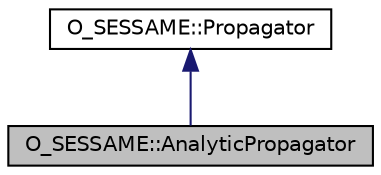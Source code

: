 digraph "O_SESSAME::AnalyticPropagator"
{
  edge [fontname="Helvetica",fontsize="10",labelfontname="Helvetica",labelfontsize="10"];
  node [fontname="Helvetica",fontsize="10",shape=record];
  Node1 [label="O_SESSAME::AnalyticPropagator",height=0.2,width=0.4,color="black", fillcolor="grey75", style="filled", fontcolor="black"];
  Node2 -> Node1 [dir="back",color="midnightblue",fontsize="10",style="solid",fontname="Helvetica"];
  Node2 [label="O_SESSAME::Propagator",height=0.2,width=0.4,color="black", fillcolor="white", style="filled",URL="$classO__SESSAME_1_1Propagator.html",tooltip="Encapsulation of the propagation of the spacecraft dynamics (attitude, orbital, etc.)The propagator is used to tie together the various spacecraft dynamics that are desired to be propagated. The user has the ability to set the time derivative equations, integrators, parameters, etc. as necessary. Furthermore, the Propagator class can be derived for more functionality. "];
}
